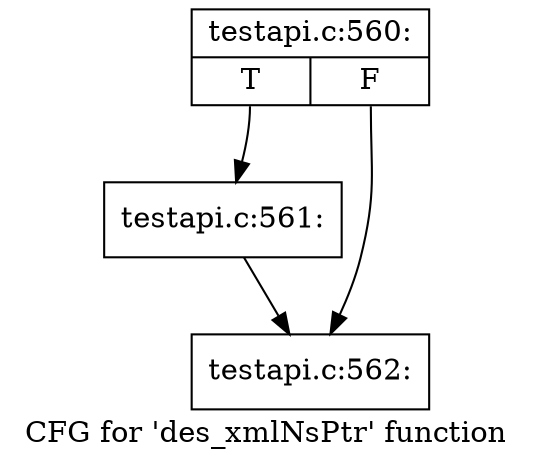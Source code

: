 digraph "CFG for 'des_xmlNsPtr' function" {
	label="CFG for 'des_xmlNsPtr' function";

	Node0x4b64a60 [shape=record,label="{testapi.c:560:|{<s0>T|<s1>F}}"];
	Node0x4b64a60:s0 -> Node0x4b669a0;
	Node0x4b64a60:s1 -> Node0x4b669f0;
	Node0x4b669a0 [shape=record,label="{testapi.c:561:}"];
	Node0x4b669a0 -> Node0x4b669f0;
	Node0x4b669f0 [shape=record,label="{testapi.c:562:}"];
}
